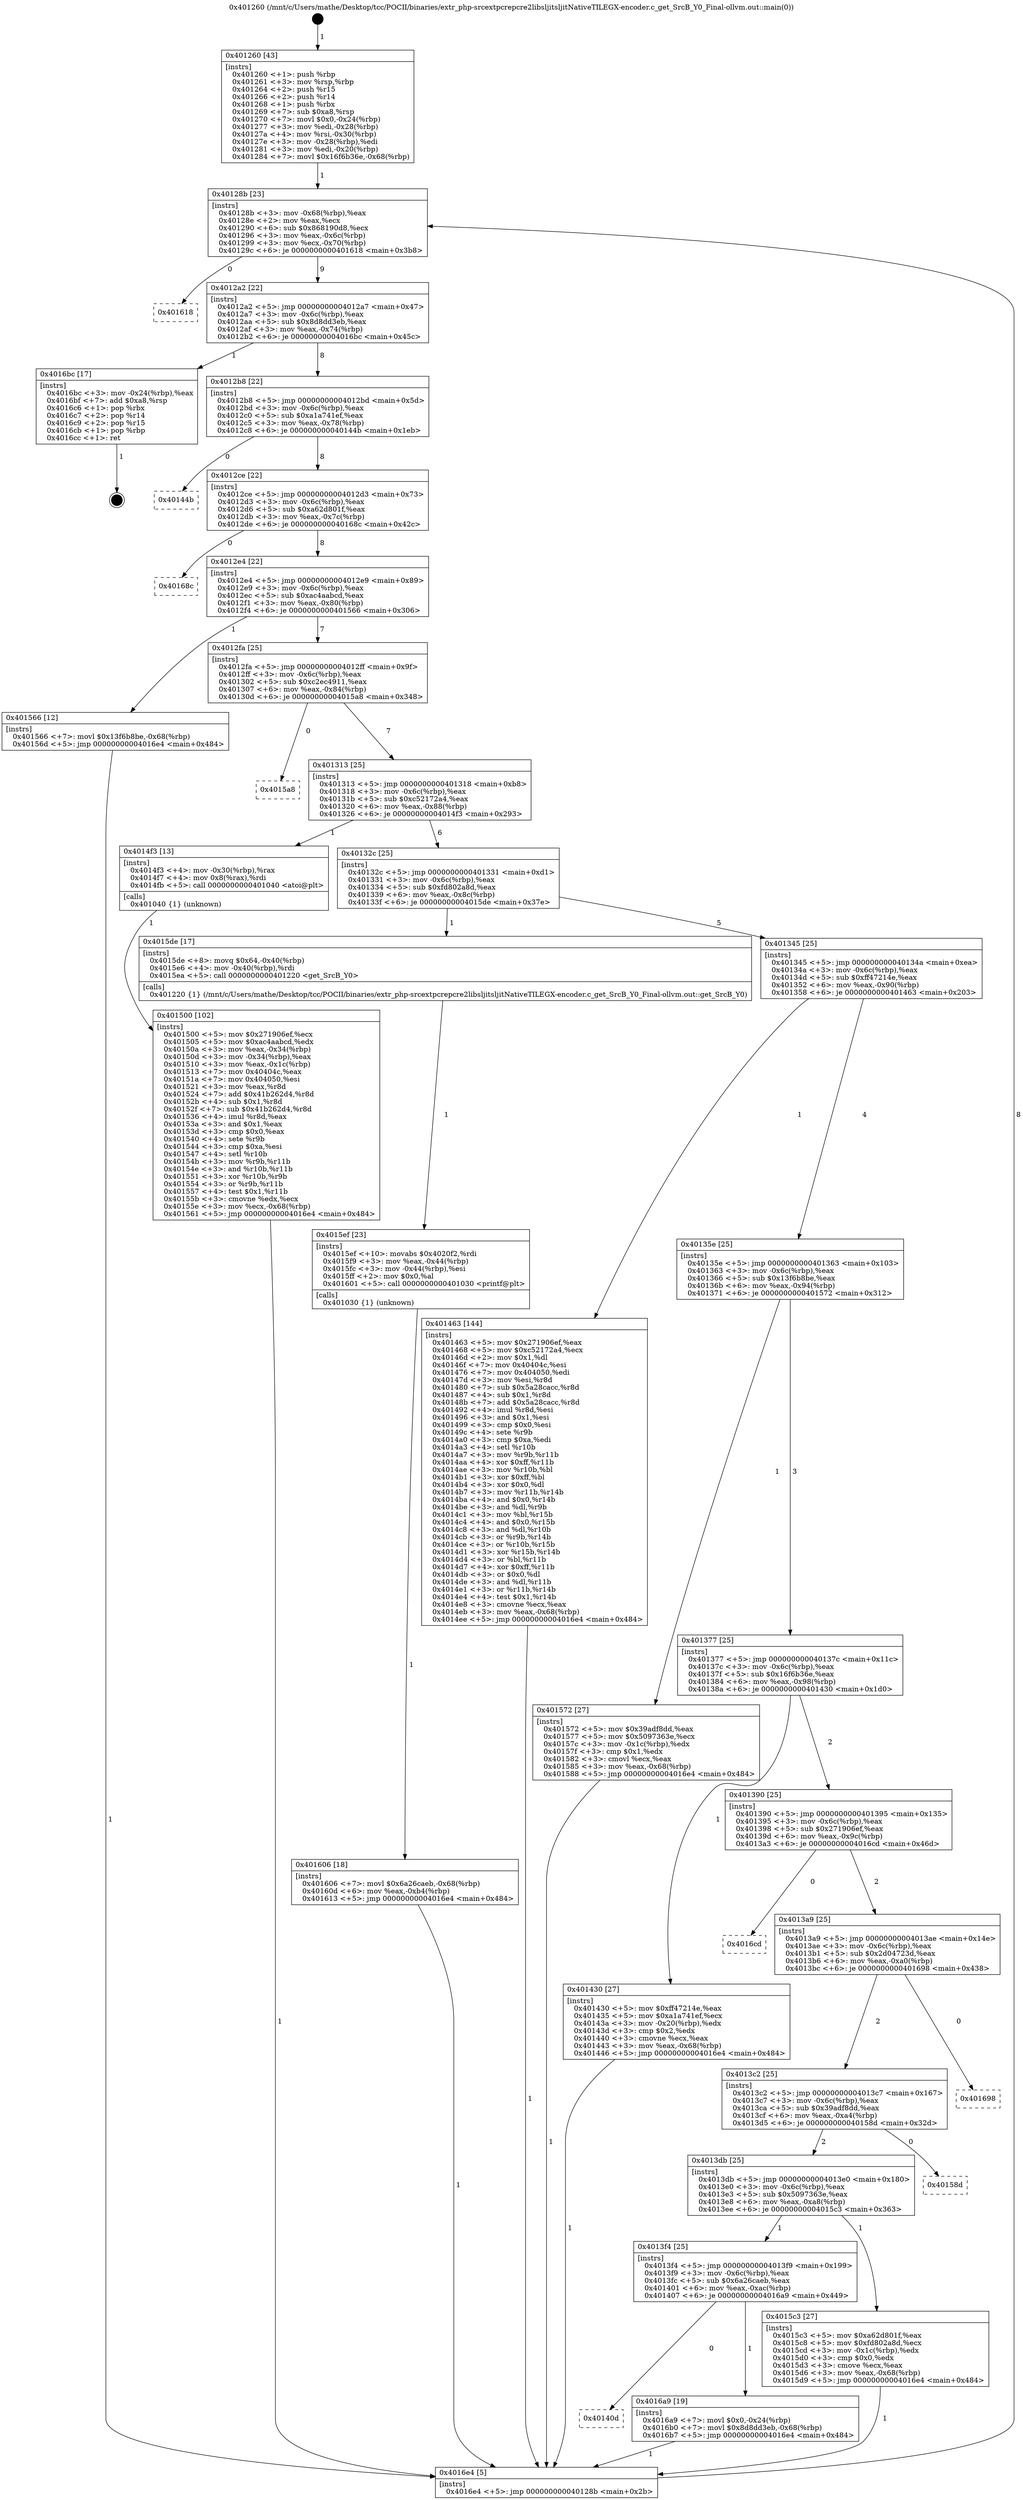 digraph "0x401260" {
  label = "0x401260 (/mnt/c/Users/mathe/Desktop/tcc/POCII/binaries/extr_php-srcextpcrepcre2libsljitsljitNativeTILEGX-encoder.c_get_SrcB_Y0_Final-ollvm.out::main(0))"
  labelloc = "t"
  node[shape=record]

  Entry [label="",width=0.3,height=0.3,shape=circle,fillcolor=black,style=filled]
  "0x40128b" [label="{
     0x40128b [23]\l
     | [instrs]\l
     &nbsp;&nbsp;0x40128b \<+3\>: mov -0x68(%rbp),%eax\l
     &nbsp;&nbsp;0x40128e \<+2\>: mov %eax,%ecx\l
     &nbsp;&nbsp;0x401290 \<+6\>: sub $0x868190d8,%ecx\l
     &nbsp;&nbsp;0x401296 \<+3\>: mov %eax,-0x6c(%rbp)\l
     &nbsp;&nbsp;0x401299 \<+3\>: mov %ecx,-0x70(%rbp)\l
     &nbsp;&nbsp;0x40129c \<+6\>: je 0000000000401618 \<main+0x3b8\>\l
  }"]
  "0x401618" [label="{
     0x401618\l
  }", style=dashed]
  "0x4012a2" [label="{
     0x4012a2 [22]\l
     | [instrs]\l
     &nbsp;&nbsp;0x4012a2 \<+5\>: jmp 00000000004012a7 \<main+0x47\>\l
     &nbsp;&nbsp;0x4012a7 \<+3\>: mov -0x6c(%rbp),%eax\l
     &nbsp;&nbsp;0x4012aa \<+5\>: sub $0x8d8dd3eb,%eax\l
     &nbsp;&nbsp;0x4012af \<+3\>: mov %eax,-0x74(%rbp)\l
     &nbsp;&nbsp;0x4012b2 \<+6\>: je 00000000004016bc \<main+0x45c\>\l
  }"]
  Exit [label="",width=0.3,height=0.3,shape=circle,fillcolor=black,style=filled,peripheries=2]
  "0x4016bc" [label="{
     0x4016bc [17]\l
     | [instrs]\l
     &nbsp;&nbsp;0x4016bc \<+3\>: mov -0x24(%rbp),%eax\l
     &nbsp;&nbsp;0x4016bf \<+7\>: add $0xa8,%rsp\l
     &nbsp;&nbsp;0x4016c6 \<+1\>: pop %rbx\l
     &nbsp;&nbsp;0x4016c7 \<+2\>: pop %r14\l
     &nbsp;&nbsp;0x4016c9 \<+2\>: pop %r15\l
     &nbsp;&nbsp;0x4016cb \<+1\>: pop %rbp\l
     &nbsp;&nbsp;0x4016cc \<+1\>: ret\l
  }"]
  "0x4012b8" [label="{
     0x4012b8 [22]\l
     | [instrs]\l
     &nbsp;&nbsp;0x4012b8 \<+5\>: jmp 00000000004012bd \<main+0x5d\>\l
     &nbsp;&nbsp;0x4012bd \<+3\>: mov -0x6c(%rbp),%eax\l
     &nbsp;&nbsp;0x4012c0 \<+5\>: sub $0xa1a741ef,%eax\l
     &nbsp;&nbsp;0x4012c5 \<+3\>: mov %eax,-0x78(%rbp)\l
     &nbsp;&nbsp;0x4012c8 \<+6\>: je 000000000040144b \<main+0x1eb\>\l
  }"]
  "0x40140d" [label="{
     0x40140d\l
  }", style=dashed]
  "0x40144b" [label="{
     0x40144b\l
  }", style=dashed]
  "0x4012ce" [label="{
     0x4012ce [22]\l
     | [instrs]\l
     &nbsp;&nbsp;0x4012ce \<+5\>: jmp 00000000004012d3 \<main+0x73\>\l
     &nbsp;&nbsp;0x4012d3 \<+3\>: mov -0x6c(%rbp),%eax\l
     &nbsp;&nbsp;0x4012d6 \<+5\>: sub $0xa62d801f,%eax\l
     &nbsp;&nbsp;0x4012db \<+3\>: mov %eax,-0x7c(%rbp)\l
     &nbsp;&nbsp;0x4012de \<+6\>: je 000000000040168c \<main+0x42c\>\l
  }"]
  "0x4016a9" [label="{
     0x4016a9 [19]\l
     | [instrs]\l
     &nbsp;&nbsp;0x4016a9 \<+7\>: movl $0x0,-0x24(%rbp)\l
     &nbsp;&nbsp;0x4016b0 \<+7\>: movl $0x8d8dd3eb,-0x68(%rbp)\l
     &nbsp;&nbsp;0x4016b7 \<+5\>: jmp 00000000004016e4 \<main+0x484\>\l
  }"]
  "0x40168c" [label="{
     0x40168c\l
  }", style=dashed]
  "0x4012e4" [label="{
     0x4012e4 [22]\l
     | [instrs]\l
     &nbsp;&nbsp;0x4012e4 \<+5\>: jmp 00000000004012e9 \<main+0x89\>\l
     &nbsp;&nbsp;0x4012e9 \<+3\>: mov -0x6c(%rbp),%eax\l
     &nbsp;&nbsp;0x4012ec \<+5\>: sub $0xac4aabcd,%eax\l
     &nbsp;&nbsp;0x4012f1 \<+3\>: mov %eax,-0x80(%rbp)\l
     &nbsp;&nbsp;0x4012f4 \<+6\>: je 0000000000401566 \<main+0x306\>\l
  }"]
  "0x401606" [label="{
     0x401606 [18]\l
     | [instrs]\l
     &nbsp;&nbsp;0x401606 \<+7\>: movl $0x6a26caeb,-0x68(%rbp)\l
     &nbsp;&nbsp;0x40160d \<+6\>: mov %eax,-0xb4(%rbp)\l
     &nbsp;&nbsp;0x401613 \<+5\>: jmp 00000000004016e4 \<main+0x484\>\l
  }"]
  "0x401566" [label="{
     0x401566 [12]\l
     | [instrs]\l
     &nbsp;&nbsp;0x401566 \<+7\>: movl $0x13f6b8be,-0x68(%rbp)\l
     &nbsp;&nbsp;0x40156d \<+5\>: jmp 00000000004016e4 \<main+0x484\>\l
  }"]
  "0x4012fa" [label="{
     0x4012fa [25]\l
     | [instrs]\l
     &nbsp;&nbsp;0x4012fa \<+5\>: jmp 00000000004012ff \<main+0x9f\>\l
     &nbsp;&nbsp;0x4012ff \<+3\>: mov -0x6c(%rbp),%eax\l
     &nbsp;&nbsp;0x401302 \<+5\>: sub $0xc2ec4911,%eax\l
     &nbsp;&nbsp;0x401307 \<+6\>: mov %eax,-0x84(%rbp)\l
     &nbsp;&nbsp;0x40130d \<+6\>: je 00000000004015a8 \<main+0x348\>\l
  }"]
  "0x4015ef" [label="{
     0x4015ef [23]\l
     | [instrs]\l
     &nbsp;&nbsp;0x4015ef \<+10\>: movabs $0x4020f2,%rdi\l
     &nbsp;&nbsp;0x4015f9 \<+3\>: mov %eax,-0x44(%rbp)\l
     &nbsp;&nbsp;0x4015fc \<+3\>: mov -0x44(%rbp),%esi\l
     &nbsp;&nbsp;0x4015ff \<+2\>: mov $0x0,%al\l
     &nbsp;&nbsp;0x401601 \<+5\>: call 0000000000401030 \<printf@plt\>\l
     | [calls]\l
     &nbsp;&nbsp;0x401030 \{1\} (unknown)\l
  }"]
  "0x4015a8" [label="{
     0x4015a8\l
  }", style=dashed]
  "0x401313" [label="{
     0x401313 [25]\l
     | [instrs]\l
     &nbsp;&nbsp;0x401313 \<+5\>: jmp 0000000000401318 \<main+0xb8\>\l
     &nbsp;&nbsp;0x401318 \<+3\>: mov -0x6c(%rbp),%eax\l
     &nbsp;&nbsp;0x40131b \<+5\>: sub $0xc52172a4,%eax\l
     &nbsp;&nbsp;0x401320 \<+6\>: mov %eax,-0x88(%rbp)\l
     &nbsp;&nbsp;0x401326 \<+6\>: je 00000000004014f3 \<main+0x293\>\l
  }"]
  "0x4013f4" [label="{
     0x4013f4 [25]\l
     | [instrs]\l
     &nbsp;&nbsp;0x4013f4 \<+5\>: jmp 00000000004013f9 \<main+0x199\>\l
     &nbsp;&nbsp;0x4013f9 \<+3\>: mov -0x6c(%rbp),%eax\l
     &nbsp;&nbsp;0x4013fc \<+5\>: sub $0x6a26caeb,%eax\l
     &nbsp;&nbsp;0x401401 \<+6\>: mov %eax,-0xac(%rbp)\l
     &nbsp;&nbsp;0x401407 \<+6\>: je 00000000004016a9 \<main+0x449\>\l
  }"]
  "0x4014f3" [label="{
     0x4014f3 [13]\l
     | [instrs]\l
     &nbsp;&nbsp;0x4014f3 \<+4\>: mov -0x30(%rbp),%rax\l
     &nbsp;&nbsp;0x4014f7 \<+4\>: mov 0x8(%rax),%rdi\l
     &nbsp;&nbsp;0x4014fb \<+5\>: call 0000000000401040 \<atoi@plt\>\l
     | [calls]\l
     &nbsp;&nbsp;0x401040 \{1\} (unknown)\l
  }"]
  "0x40132c" [label="{
     0x40132c [25]\l
     | [instrs]\l
     &nbsp;&nbsp;0x40132c \<+5\>: jmp 0000000000401331 \<main+0xd1\>\l
     &nbsp;&nbsp;0x401331 \<+3\>: mov -0x6c(%rbp),%eax\l
     &nbsp;&nbsp;0x401334 \<+5\>: sub $0xfd802a8d,%eax\l
     &nbsp;&nbsp;0x401339 \<+6\>: mov %eax,-0x8c(%rbp)\l
     &nbsp;&nbsp;0x40133f \<+6\>: je 00000000004015de \<main+0x37e\>\l
  }"]
  "0x4015c3" [label="{
     0x4015c3 [27]\l
     | [instrs]\l
     &nbsp;&nbsp;0x4015c3 \<+5\>: mov $0xa62d801f,%eax\l
     &nbsp;&nbsp;0x4015c8 \<+5\>: mov $0xfd802a8d,%ecx\l
     &nbsp;&nbsp;0x4015cd \<+3\>: mov -0x1c(%rbp),%edx\l
     &nbsp;&nbsp;0x4015d0 \<+3\>: cmp $0x0,%edx\l
     &nbsp;&nbsp;0x4015d3 \<+3\>: cmove %ecx,%eax\l
     &nbsp;&nbsp;0x4015d6 \<+3\>: mov %eax,-0x68(%rbp)\l
     &nbsp;&nbsp;0x4015d9 \<+5\>: jmp 00000000004016e4 \<main+0x484\>\l
  }"]
  "0x4015de" [label="{
     0x4015de [17]\l
     | [instrs]\l
     &nbsp;&nbsp;0x4015de \<+8\>: movq $0x64,-0x40(%rbp)\l
     &nbsp;&nbsp;0x4015e6 \<+4\>: mov -0x40(%rbp),%rdi\l
     &nbsp;&nbsp;0x4015ea \<+5\>: call 0000000000401220 \<get_SrcB_Y0\>\l
     | [calls]\l
     &nbsp;&nbsp;0x401220 \{1\} (/mnt/c/Users/mathe/Desktop/tcc/POCII/binaries/extr_php-srcextpcrepcre2libsljitsljitNativeTILEGX-encoder.c_get_SrcB_Y0_Final-ollvm.out::get_SrcB_Y0)\l
  }"]
  "0x401345" [label="{
     0x401345 [25]\l
     | [instrs]\l
     &nbsp;&nbsp;0x401345 \<+5\>: jmp 000000000040134a \<main+0xea\>\l
     &nbsp;&nbsp;0x40134a \<+3\>: mov -0x6c(%rbp),%eax\l
     &nbsp;&nbsp;0x40134d \<+5\>: sub $0xff47214e,%eax\l
     &nbsp;&nbsp;0x401352 \<+6\>: mov %eax,-0x90(%rbp)\l
     &nbsp;&nbsp;0x401358 \<+6\>: je 0000000000401463 \<main+0x203\>\l
  }"]
  "0x4013db" [label="{
     0x4013db [25]\l
     | [instrs]\l
     &nbsp;&nbsp;0x4013db \<+5\>: jmp 00000000004013e0 \<main+0x180\>\l
     &nbsp;&nbsp;0x4013e0 \<+3\>: mov -0x6c(%rbp),%eax\l
     &nbsp;&nbsp;0x4013e3 \<+5\>: sub $0x5097363e,%eax\l
     &nbsp;&nbsp;0x4013e8 \<+6\>: mov %eax,-0xa8(%rbp)\l
     &nbsp;&nbsp;0x4013ee \<+6\>: je 00000000004015c3 \<main+0x363\>\l
  }"]
  "0x401463" [label="{
     0x401463 [144]\l
     | [instrs]\l
     &nbsp;&nbsp;0x401463 \<+5\>: mov $0x271906ef,%eax\l
     &nbsp;&nbsp;0x401468 \<+5\>: mov $0xc52172a4,%ecx\l
     &nbsp;&nbsp;0x40146d \<+2\>: mov $0x1,%dl\l
     &nbsp;&nbsp;0x40146f \<+7\>: mov 0x40404c,%esi\l
     &nbsp;&nbsp;0x401476 \<+7\>: mov 0x404050,%edi\l
     &nbsp;&nbsp;0x40147d \<+3\>: mov %esi,%r8d\l
     &nbsp;&nbsp;0x401480 \<+7\>: sub $0x5a28cacc,%r8d\l
     &nbsp;&nbsp;0x401487 \<+4\>: sub $0x1,%r8d\l
     &nbsp;&nbsp;0x40148b \<+7\>: add $0x5a28cacc,%r8d\l
     &nbsp;&nbsp;0x401492 \<+4\>: imul %r8d,%esi\l
     &nbsp;&nbsp;0x401496 \<+3\>: and $0x1,%esi\l
     &nbsp;&nbsp;0x401499 \<+3\>: cmp $0x0,%esi\l
     &nbsp;&nbsp;0x40149c \<+4\>: sete %r9b\l
     &nbsp;&nbsp;0x4014a0 \<+3\>: cmp $0xa,%edi\l
     &nbsp;&nbsp;0x4014a3 \<+4\>: setl %r10b\l
     &nbsp;&nbsp;0x4014a7 \<+3\>: mov %r9b,%r11b\l
     &nbsp;&nbsp;0x4014aa \<+4\>: xor $0xff,%r11b\l
     &nbsp;&nbsp;0x4014ae \<+3\>: mov %r10b,%bl\l
     &nbsp;&nbsp;0x4014b1 \<+3\>: xor $0xff,%bl\l
     &nbsp;&nbsp;0x4014b4 \<+3\>: xor $0x0,%dl\l
     &nbsp;&nbsp;0x4014b7 \<+3\>: mov %r11b,%r14b\l
     &nbsp;&nbsp;0x4014ba \<+4\>: and $0x0,%r14b\l
     &nbsp;&nbsp;0x4014be \<+3\>: and %dl,%r9b\l
     &nbsp;&nbsp;0x4014c1 \<+3\>: mov %bl,%r15b\l
     &nbsp;&nbsp;0x4014c4 \<+4\>: and $0x0,%r15b\l
     &nbsp;&nbsp;0x4014c8 \<+3\>: and %dl,%r10b\l
     &nbsp;&nbsp;0x4014cb \<+3\>: or %r9b,%r14b\l
     &nbsp;&nbsp;0x4014ce \<+3\>: or %r10b,%r15b\l
     &nbsp;&nbsp;0x4014d1 \<+3\>: xor %r15b,%r14b\l
     &nbsp;&nbsp;0x4014d4 \<+3\>: or %bl,%r11b\l
     &nbsp;&nbsp;0x4014d7 \<+4\>: xor $0xff,%r11b\l
     &nbsp;&nbsp;0x4014db \<+3\>: or $0x0,%dl\l
     &nbsp;&nbsp;0x4014de \<+3\>: and %dl,%r11b\l
     &nbsp;&nbsp;0x4014e1 \<+3\>: or %r11b,%r14b\l
     &nbsp;&nbsp;0x4014e4 \<+4\>: test $0x1,%r14b\l
     &nbsp;&nbsp;0x4014e8 \<+3\>: cmovne %ecx,%eax\l
     &nbsp;&nbsp;0x4014eb \<+3\>: mov %eax,-0x68(%rbp)\l
     &nbsp;&nbsp;0x4014ee \<+5\>: jmp 00000000004016e4 \<main+0x484\>\l
  }"]
  "0x40135e" [label="{
     0x40135e [25]\l
     | [instrs]\l
     &nbsp;&nbsp;0x40135e \<+5\>: jmp 0000000000401363 \<main+0x103\>\l
     &nbsp;&nbsp;0x401363 \<+3\>: mov -0x6c(%rbp),%eax\l
     &nbsp;&nbsp;0x401366 \<+5\>: sub $0x13f6b8be,%eax\l
     &nbsp;&nbsp;0x40136b \<+6\>: mov %eax,-0x94(%rbp)\l
     &nbsp;&nbsp;0x401371 \<+6\>: je 0000000000401572 \<main+0x312\>\l
  }"]
  "0x40158d" [label="{
     0x40158d\l
  }", style=dashed]
  "0x401572" [label="{
     0x401572 [27]\l
     | [instrs]\l
     &nbsp;&nbsp;0x401572 \<+5\>: mov $0x39adf8dd,%eax\l
     &nbsp;&nbsp;0x401577 \<+5\>: mov $0x5097363e,%ecx\l
     &nbsp;&nbsp;0x40157c \<+3\>: mov -0x1c(%rbp),%edx\l
     &nbsp;&nbsp;0x40157f \<+3\>: cmp $0x1,%edx\l
     &nbsp;&nbsp;0x401582 \<+3\>: cmovl %ecx,%eax\l
     &nbsp;&nbsp;0x401585 \<+3\>: mov %eax,-0x68(%rbp)\l
     &nbsp;&nbsp;0x401588 \<+5\>: jmp 00000000004016e4 \<main+0x484\>\l
  }"]
  "0x401377" [label="{
     0x401377 [25]\l
     | [instrs]\l
     &nbsp;&nbsp;0x401377 \<+5\>: jmp 000000000040137c \<main+0x11c\>\l
     &nbsp;&nbsp;0x40137c \<+3\>: mov -0x6c(%rbp),%eax\l
     &nbsp;&nbsp;0x40137f \<+5\>: sub $0x16f6b36e,%eax\l
     &nbsp;&nbsp;0x401384 \<+6\>: mov %eax,-0x98(%rbp)\l
     &nbsp;&nbsp;0x40138a \<+6\>: je 0000000000401430 \<main+0x1d0\>\l
  }"]
  "0x4013c2" [label="{
     0x4013c2 [25]\l
     | [instrs]\l
     &nbsp;&nbsp;0x4013c2 \<+5\>: jmp 00000000004013c7 \<main+0x167\>\l
     &nbsp;&nbsp;0x4013c7 \<+3\>: mov -0x6c(%rbp),%eax\l
     &nbsp;&nbsp;0x4013ca \<+5\>: sub $0x39adf8dd,%eax\l
     &nbsp;&nbsp;0x4013cf \<+6\>: mov %eax,-0xa4(%rbp)\l
     &nbsp;&nbsp;0x4013d5 \<+6\>: je 000000000040158d \<main+0x32d\>\l
  }"]
  "0x401430" [label="{
     0x401430 [27]\l
     | [instrs]\l
     &nbsp;&nbsp;0x401430 \<+5\>: mov $0xff47214e,%eax\l
     &nbsp;&nbsp;0x401435 \<+5\>: mov $0xa1a741ef,%ecx\l
     &nbsp;&nbsp;0x40143a \<+3\>: mov -0x20(%rbp),%edx\l
     &nbsp;&nbsp;0x40143d \<+3\>: cmp $0x2,%edx\l
     &nbsp;&nbsp;0x401440 \<+3\>: cmovne %ecx,%eax\l
     &nbsp;&nbsp;0x401443 \<+3\>: mov %eax,-0x68(%rbp)\l
     &nbsp;&nbsp;0x401446 \<+5\>: jmp 00000000004016e4 \<main+0x484\>\l
  }"]
  "0x401390" [label="{
     0x401390 [25]\l
     | [instrs]\l
     &nbsp;&nbsp;0x401390 \<+5\>: jmp 0000000000401395 \<main+0x135\>\l
     &nbsp;&nbsp;0x401395 \<+3\>: mov -0x6c(%rbp),%eax\l
     &nbsp;&nbsp;0x401398 \<+5\>: sub $0x271906ef,%eax\l
     &nbsp;&nbsp;0x40139d \<+6\>: mov %eax,-0x9c(%rbp)\l
     &nbsp;&nbsp;0x4013a3 \<+6\>: je 00000000004016cd \<main+0x46d\>\l
  }"]
  "0x4016e4" [label="{
     0x4016e4 [5]\l
     | [instrs]\l
     &nbsp;&nbsp;0x4016e4 \<+5\>: jmp 000000000040128b \<main+0x2b\>\l
  }"]
  "0x401260" [label="{
     0x401260 [43]\l
     | [instrs]\l
     &nbsp;&nbsp;0x401260 \<+1\>: push %rbp\l
     &nbsp;&nbsp;0x401261 \<+3\>: mov %rsp,%rbp\l
     &nbsp;&nbsp;0x401264 \<+2\>: push %r15\l
     &nbsp;&nbsp;0x401266 \<+2\>: push %r14\l
     &nbsp;&nbsp;0x401268 \<+1\>: push %rbx\l
     &nbsp;&nbsp;0x401269 \<+7\>: sub $0xa8,%rsp\l
     &nbsp;&nbsp;0x401270 \<+7\>: movl $0x0,-0x24(%rbp)\l
     &nbsp;&nbsp;0x401277 \<+3\>: mov %edi,-0x28(%rbp)\l
     &nbsp;&nbsp;0x40127a \<+4\>: mov %rsi,-0x30(%rbp)\l
     &nbsp;&nbsp;0x40127e \<+3\>: mov -0x28(%rbp),%edi\l
     &nbsp;&nbsp;0x401281 \<+3\>: mov %edi,-0x20(%rbp)\l
     &nbsp;&nbsp;0x401284 \<+7\>: movl $0x16f6b36e,-0x68(%rbp)\l
  }"]
  "0x401500" [label="{
     0x401500 [102]\l
     | [instrs]\l
     &nbsp;&nbsp;0x401500 \<+5\>: mov $0x271906ef,%ecx\l
     &nbsp;&nbsp;0x401505 \<+5\>: mov $0xac4aabcd,%edx\l
     &nbsp;&nbsp;0x40150a \<+3\>: mov %eax,-0x34(%rbp)\l
     &nbsp;&nbsp;0x40150d \<+3\>: mov -0x34(%rbp),%eax\l
     &nbsp;&nbsp;0x401510 \<+3\>: mov %eax,-0x1c(%rbp)\l
     &nbsp;&nbsp;0x401513 \<+7\>: mov 0x40404c,%eax\l
     &nbsp;&nbsp;0x40151a \<+7\>: mov 0x404050,%esi\l
     &nbsp;&nbsp;0x401521 \<+3\>: mov %eax,%r8d\l
     &nbsp;&nbsp;0x401524 \<+7\>: add $0x41b262d4,%r8d\l
     &nbsp;&nbsp;0x40152b \<+4\>: sub $0x1,%r8d\l
     &nbsp;&nbsp;0x40152f \<+7\>: sub $0x41b262d4,%r8d\l
     &nbsp;&nbsp;0x401536 \<+4\>: imul %r8d,%eax\l
     &nbsp;&nbsp;0x40153a \<+3\>: and $0x1,%eax\l
     &nbsp;&nbsp;0x40153d \<+3\>: cmp $0x0,%eax\l
     &nbsp;&nbsp;0x401540 \<+4\>: sete %r9b\l
     &nbsp;&nbsp;0x401544 \<+3\>: cmp $0xa,%esi\l
     &nbsp;&nbsp;0x401547 \<+4\>: setl %r10b\l
     &nbsp;&nbsp;0x40154b \<+3\>: mov %r9b,%r11b\l
     &nbsp;&nbsp;0x40154e \<+3\>: and %r10b,%r11b\l
     &nbsp;&nbsp;0x401551 \<+3\>: xor %r10b,%r9b\l
     &nbsp;&nbsp;0x401554 \<+3\>: or %r9b,%r11b\l
     &nbsp;&nbsp;0x401557 \<+4\>: test $0x1,%r11b\l
     &nbsp;&nbsp;0x40155b \<+3\>: cmovne %edx,%ecx\l
     &nbsp;&nbsp;0x40155e \<+3\>: mov %ecx,-0x68(%rbp)\l
     &nbsp;&nbsp;0x401561 \<+5\>: jmp 00000000004016e4 \<main+0x484\>\l
  }"]
  "0x401698" [label="{
     0x401698\l
  }", style=dashed]
  "0x4016cd" [label="{
     0x4016cd\l
  }", style=dashed]
  "0x4013a9" [label="{
     0x4013a9 [25]\l
     | [instrs]\l
     &nbsp;&nbsp;0x4013a9 \<+5\>: jmp 00000000004013ae \<main+0x14e\>\l
     &nbsp;&nbsp;0x4013ae \<+3\>: mov -0x6c(%rbp),%eax\l
     &nbsp;&nbsp;0x4013b1 \<+5\>: sub $0x2d04723d,%eax\l
     &nbsp;&nbsp;0x4013b6 \<+6\>: mov %eax,-0xa0(%rbp)\l
     &nbsp;&nbsp;0x4013bc \<+6\>: je 0000000000401698 \<main+0x438\>\l
  }"]
  Entry -> "0x401260" [label=" 1"]
  "0x40128b" -> "0x401618" [label=" 0"]
  "0x40128b" -> "0x4012a2" [label=" 9"]
  "0x4016bc" -> Exit [label=" 1"]
  "0x4012a2" -> "0x4016bc" [label=" 1"]
  "0x4012a2" -> "0x4012b8" [label=" 8"]
  "0x4016a9" -> "0x4016e4" [label=" 1"]
  "0x4012b8" -> "0x40144b" [label=" 0"]
  "0x4012b8" -> "0x4012ce" [label=" 8"]
  "0x4013f4" -> "0x40140d" [label=" 0"]
  "0x4012ce" -> "0x40168c" [label=" 0"]
  "0x4012ce" -> "0x4012e4" [label=" 8"]
  "0x4013f4" -> "0x4016a9" [label=" 1"]
  "0x4012e4" -> "0x401566" [label=" 1"]
  "0x4012e4" -> "0x4012fa" [label=" 7"]
  "0x401606" -> "0x4016e4" [label=" 1"]
  "0x4012fa" -> "0x4015a8" [label=" 0"]
  "0x4012fa" -> "0x401313" [label=" 7"]
  "0x4015ef" -> "0x401606" [label=" 1"]
  "0x401313" -> "0x4014f3" [label=" 1"]
  "0x401313" -> "0x40132c" [label=" 6"]
  "0x4015de" -> "0x4015ef" [label=" 1"]
  "0x40132c" -> "0x4015de" [label=" 1"]
  "0x40132c" -> "0x401345" [label=" 5"]
  "0x4015c3" -> "0x4016e4" [label=" 1"]
  "0x401345" -> "0x401463" [label=" 1"]
  "0x401345" -> "0x40135e" [label=" 4"]
  "0x4013db" -> "0x4015c3" [label=" 1"]
  "0x40135e" -> "0x401572" [label=" 1"]
  "0x40135e" -> "0x401377" [label=" 3"]
  "0x4013db" -> "0x4013f4" [label=" 1"]
  "0x401377" -> "0x401430" [label=" 1"]
  "0x401377" -> "0x401390" [label=" 2"]
  "0x401430" -> "0x4016e4" [label=" 1"]
  "0x401260" -> "0x40128b" [label=" 1"]
  "0x4016e4" -> "0x40128b" [label=" 8"]
  "0x401463" -> "0x4016e4" [label=" 1"]
  "0x4014f3" -> "0x401500" [label=" 1"]
  "0x401500" -> "0x4016e4" [label=" 1"]
  "0x401566" -> "0x4016e4" [label=" 1"]
  "0x401572" -> "0x4016e4" [label=" 1"]
  "0x4013c2" -> "0x40158d" [label=" 0"]
  "0x401390" -> "0x4016cd" [label=" 0"]
  "0x401390" -> "0x4013a9" [label=" 2"]
  "0x4013c2" -> "0x4013db" [label=" 2"]
  "0x4013a9" -> "0x401698" [label=" 0"]
  "0x4013a9" -> "0x4013c2" [label=" 2"]
}
